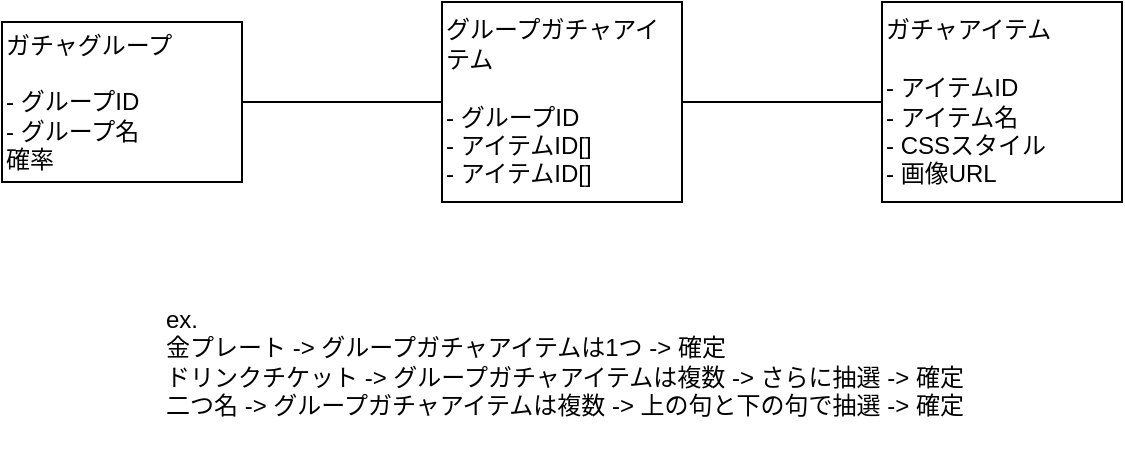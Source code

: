 <mxfile version="20.8.15" type="device" pages="11"><diagram id="6k0z0LtdKyUJB5cvUbca" name="DB"><mxGraphModel dx="885" dy="615" grid="1" gridSize="10" guides="1" tooltips="1" connect="1" arrows="1" fold="1" page="1" pageScale="1" pageWidth="827" pageHeight="1169" math="0" shadow="0"><root><mxCell id="0"/><mxCell id="1" parent="0"/><mxCell id="LB8KzUB8VXp9dsu02vbM-8" style="edgeStyle=orthogonalEdgeStyle;rounded=0;orthogonalLoop=1;jettySize=auto;html=1;endArrow=none;endFill=0;" edge="1" parent="1" source="LB8KzUB8VXp9dsu02vbM-5" target="LB8KzUB8VXp9dsu02vbM-6"><mxGeometry relative="1" as="geometry"/></mxCell><mxCell id="LB8KzUB8VXp9dsu02vbM-5" value="ガチャグループ&lt;br&gt;&lt;br&gt;- グループID&lt;br&gt;- グループ名&lt;br&gt;&lt;div style=&quot;&quot;&gt;&lt;span style=&quot;background-color: initial;&quot;&gt;確率&lt;/span&gt;&lt;/div&gt;" style="rounded=0;whiteSpace=wrap;html=1;align=left;" vertex="1" parent="1"><mxGeometry x="150" y="180" width="120" height="80" as="geometry"/></mxCell><mxCell id="LB8KzUB8VXp9dsu02vbM-9" style="edgeStyle=orthogonalEdgeStyle;rounded=0;orthogonalLoop=1;jettySize=auto;html=1;endArrow=none;endFill=0;" edge="1" parent="1" source="LB8KzUB8VXp9dsu02vbM-6" target="LB8KzUB8VXp9dsu02vbM-7"><mxGeometry relative="1" as="geometry"/></mxCell><mxCell id="LB8KzUB8VXp9dsu02vbM-6" value="グループガチャアイテム&lt;br&gt;&lt;br&gt;- グループID&lt;br&gt;- アイテムID[]&lt;br&gt;- アイテムID[]" style="rounded=0;whiteSpace=wrap;html=1;align=left;" vertex="1" parent="1"><mxGeometry x="370" y="170" width="120" height="100" as="geometry"/></mxCell><mxCell id="LB8KzUB8VXp9dsu02vbM-7" value="ガチャアイテム&lt;br&gt;&lt;br&gt;- アイテムID&lt;br&gt;- アイテム名&lt;br&gt;- CSSスタイル&lt;br&gt;- 画像URL" style="rounded=0;whiteSpace=wrap;html=1;align=left;" vertex="1" parent="1"><mxGeometry x="590" y="170" width="120" height="100" as="geometry"/></mxCell><mxCell id="LB8KzUB8VXp9dsu02vbM-10" value="ex. &lt;br&gt;金プレート -&amp;gt; グループガチャアイテムは1つ -&amp;gt; 確定&lt;br&gt;ドリンクチケット -&amp;gt; グループガチャアイテムは複数 -&amp;gt; さらに抽選 -&amp;gt; 確定&lt;br&gt;二つ名 -&amp;gt; グループガチャアイテムは複数 -&amp;gt; 上の句と下の句で抽選 -&amp;gt; 確定" style="text;html=1;strokeColor=none;fillColor=none;align=left;verticalAlign=middle;whiteSpace=wrap;rounded=0;" vertex="1" parent="1"><mxGeometry x="230" y="300" width="450" height="100" as="geometry"/></mxCell></root></mxGraphModel></diagram><diagram id="XWp6MGt95ReRCfYqYjzS" name="gold"><mxGraphModel dx="885" dy="615" grid="1" gridSize="10" guides="1" tooltips="1" connect="1" arrows="1" fold="1" page="1" pageScale="1" pageWidth="827" pageHeight="1169" math="0" shadow="0"><root><mxCell id="0"/><mxCell id="1" parent="0"/><mxCell id="1O87enwX8H9A1aGz8aln-1" value="" style="group" parent="1" vertex="1" connectable="0"><mxGeometry x="270" y="110" width="190" height="190" as="geometry"/></mxCell><mxCell id="1O87enwX8H9A1aGz8aln-2" value="" style="ellipse;whiteSpace=wrap;html=1;aspect=fixed;fillColor=#fff2cc;strokeColor=#d6b656;gradientColor=#ffd966;" parent="1O87enwX8H9A1aGz8aln-1" vertex="1"><mxGeometry width="190" height="190" as="geometry"/></mxCell><mxCell id="1O87enwX8H9A1aGz8aln-3" value="" style="ellipse;whiteSpace=wrap;html=1;fillColor=#fff2cc;strokeColor=#d6b656;gradientColor=#ffd966;" parent="1O87enwX8H9A1aGz8aln-1" vertex="1"><mxGeometry y="70" width="190" height="47.5" as="geometry"/></mxCell><mxCell id="1O87enwX8H9A1aGz8aln-4" value="" style="shape=cross;whiteSpace=wrap;html=1;rotation=45;fillColor=#fff2cc;strokeColor=#d6b656;" parent="1O87enwX8H9A1aGz8aln-1" vertex="1"><mxGeometry x="55" y="37.5" width="80" height="80" as="geometry"/></mxCell></root></mxGraphModel></diagram><diagram id="lGsL9giuVpwTiS2bFU5e" name="silver"><mxGraphModel dx="885" dy="615" grid="1" gridSize="10" guides="1" tooltips="1" connect="1" arrows="1" fold="1" page="1" pageScale="1" pageWidth="827" pageHeight="1169" math="0" shadow="0"><root><mxCell id="0"/><mxCell id="1" parent="0"/><mxCell id="yTnHVASEyhjobV1FgWb5-1" value="" style="group" vertex="1" connectable="0" parent="1"><mxGeometry x="270" y="110" width="190" height="190" as="geometry"/></mxCell><mxCell id="yTnHVASEyhjobV1FgWb5-2" value="" style="ellipse;whiteSpace=wrap;html=1;aspect=fixed;fillColor=#f5f5f5;strokeColor=#666666;gradientColor=#b3b3b3;" vertex="1" parent="yTnHVASEyhjobV1FgWb5-1"><mxGeometry width="190" height="190" as="geometry"/></mxCell><mxCell id="yTnHVASEyhjobV1FgWb5-3" value="" style="ellipse;whiteSpace=wrap;html=1;fillColor=#f5f5f5;strokeColor=#666666;gradientColor=#b3b3b3;" vertex="1" parent="yTnHVASEyhjobV1FgWb5-1"><mxGeometry y="70" width="190" height="47.5" as="geometry"/></mxCell><mxCell id="yTnHVASEyhjobV1FgWb5-4" value="" style="shape=cross;whiteSpace=wrap;html=1;rotation=45;fillColor=#f5f5f5;strokeColor=#666666;fontColor=#333333;" vertex="1" parent="yTnHVASEyhjobV1FgWb5-1"><mxGeometry x="55" y="37.5" width="80" height="80" as="geometry"/></mxCell></root></mxGraphModel></diagram><diagram id="CKwYreUDkkmWpArTMo3f" name="bronze"><mxGraphModel dx="885" dy="615" grid="1" gridSize="10" guides="1" tooltips="1" connect="1" arrows="1" fold="1" page="1" pageScale="1" pageWidth="827" pageHeight="1169" math="0" shadow="0"><root><mxCell id="0"/><mxCell id="1" parent="0"/><mxCell id="yiZKxfj44F3wkr2aCdyd-1" value="" style="group" vertex="1" connectable="0" parent="1"><mxGeometry x="330" y="330" width="190" height="190" as="geometry"/></mxCell><mxCell id="yiZKxfj44F3wkr2aCdyd-2" value="" style="ellipse;whiteSpace=wrap;html=1;aspect=fixed;fillColor=#CC6600;strokeColor=#d6b656;" vertex="1" parent="yiZKxfj44F3wkr2aCdyd-1"><mxGeometry width="190" height="190" as="geometry"/></mxCell><mxCell id="yiZKxfj44F3wkr2aCdyd-3" value="" style="ellipse;whiteSpace=wrap;html=1;fillColor=#D16900;strokeColor=#6c8ebf;" vertex="1" parent="yiZKxfj44F3wkr2aCdyd-1"><mxGeometry y="72.5" width="190" height="45" as="geometry"/></mxCell><mxCell id="yiZKxfj44F3wkr2aCdyd-4" value="" style="shape=cross;whiteSpace=wrap;html=1;rotation=45;fillColor=#FFB366;strokeColor=#10739e;" vertex="1" parent="yiZKxfj44F3wkr2aCdyd-1"><mxGeometry x="55" y="37.5" width="80" height="80" as="geometry"/></mxCell></root></mxGraphModel></diagram><diagram id="rjqoV1BqjY0svaJ3a4wY" name="blue"><mxGraphModel dx="885" dy="615" grid="1" gridSize="10" guides="1" tooltips="1" connect="1" arrows="1" fold="1" page="1" pageScale="1" pageWidth="827" pageHeight="1169" math="0" shadow="0"><root><mxCell id="0"/><mxCell id="1" parent="0"/><mxCell id="4o-ZfHazoST5xRrGy3NY-5" value="" style="group" parent="1" vertex="1" connectable="0"><mxGeometry x="330" y="330" width="190" height="190" as="geometry"/></mxCell><mxCell id="4o-ZfHazoST5xRrGy3NY-2" value="" style="ellipse;whiteSpace=wrap;html=1;aspect=fixed;fillColor=#dae8fc;strokeColor=#6c8ebf;" parent="4o-ZfHazoST5xRrGy3NY-5" vertex="1"><mxGeometry width="190" height="190" as="geometry"/></mxCell><mxCell id="4o-ZfHazoST5xRrGy3NY-1" value="" style="ellipse;whiteSpace=wrap;html=1;fillColor=#dae8fc;strokeColor=#6c8ebf;" parent="4o-ZfHazoST5xRrGy3NY-5" vertex="1"><mxGeometry y="72.5" width="190" height="45" as="geometry"/></mxCell><mxCell id="4o-ZfHazoST5xRrGy3NY-4" value="" style="shape=cross;whiteSpace=wrap;html=1;rotation=45;fillColor=#b1ddf0;strokeColor=#10739e;" parent="4o-ZfHazoST5xRrGy3NY-5" vertex="1"><mxGeometry x="55" y="37.5" width="80" height="80" as="geometry"/></mxCell></root></mxGraphModel></diagram><diagram id="fC48v9V5CZhPpXk4-Rxh" name="violet"><mxGraphModel dx="885" dy="615" grid="1" gridSize="10" guides="1" tooltips="1" connect="1" arrows="1" fold="1" page="1" pageScale="1" pageWidth="827" pageHeight="1169" math="0" shadow="0"><root><mxCell id="0"/><mxCell id="1" parent="0"/><mxCell id="veD5484kFTMhpOpkEVMW-1" value="" style="group" vertex="1" connectable="0" parent="1"><mxGeometry x="330" y="330" width="190" height="190" as="geometry"/></mxCell><mxCell id="veD5484kFTMhpOpkEVMW-2" value="" style="ellipse;whiteSpace=wrap;html=1;aspect=fixed;fillColor=#d0cee2;strokeColor=#56517e;" vertex="1" parent="veD5484kFTMhpOpkEVMW-1"><mxGeometry width="190" height="190" as="geometry"/></mxCell><mxCell id="veD5484kFTMhpOpkEVMW-3" value="" style="ellipse;whiteSpace=wrap;html=1;fillColor=#d0cee2;strokeColor=#56517e;" vertex="1" parent="veD5484kFTMhpOpkEVMW-1"><mxGeometry y="72.5" width="190" height="45" as="geometry"/></mxCell><mxCell id="veD5484kFTMhpOpkEVMW-4" value="" style="shape=cross;whiteSpace=wrap;html=1;rotation=45;fillColor=#e1d5e7;strokeColor=#9673a6;" vertex="1" parent="veD5484kFTMhpOpkEVMW-1"><mxGeometry x="55" y="37.5" width="80" height="80" as="geometry"/></mxCell></root></mxGraphModel></diagram><diagram id="aSIvXRFUzzWETJZab6ju" name="pink"><mxGraphModel dx="885" dy="615" grid="1" gridSize="10" guides="1" tooltips="1" connect="1" arrows="1" fold="1" page="1" pageScale="1" pageWidth="827" pageHeight="1169" math="0" shadow="0"><root><mxCell id="0"/><mxCell id="1" parent="0"/><mxCell id="ZcRUER8boNoaMdfAQjKu-1" value="" style="group" vertex="1" connectable="0" parent="1"><mxGeometry x="330" y="330" width="190" height="190" as="geometry"/></mxCell><mxCell id="ZcRUER8boNoaMdfAQjKu-2" value="" style="ellipse;whiteSpace=wrap;html=1;aspect=fixed;fillColor=#fad9d5;strokeColor=#ae4132;" vertex="1" parent="ZcRUER8boNoaMdfAQjKu-1"><mxGeometry width="190" height="190" as="geometry"/></mxCell><mxCell id="ZcRUER8boNoaMdfAQjKu-3" value="" style="ellipse;whiteSpace=wrap;html=1;fillColor=#fad9d5;strokeColor=#ae4132;" vertex="1" parent="ZcRUER8boNoaMdfAQjKu-1"><mxGeometry y="72.5" width="190" height="45" as="geometry"/></mxCell><mxCell id="ZcRUER8boNoaMdfAQjKu-4" value="" style="shape=cross;whiteSpace=wrap;html=1;rotation=45;fillColor=#ffcccc;strokeColor=#36393d;" vertex="1" parent="ZcRUER8boNoaMdfAQjKu-1"><mxGeometry x="55" y="37.5" width="80" height="80" as="geometry"/></mxCell></root></mxGraphModel></diagram><diagram id="frNSnTapbKEbRqevmbv5" name="capsule-system"><mxGraphModel dx="885" dy="615" grid="1" gridSize="10" guides="1" tooltips="1" connect="1" arrows="1" fold="1" page="1" pageScale="1" pageWidth="827" pageHeight="1169" math="0" shadow="0"><root><mxCell id="0"/><mxCell id="1" parent="0"/><mxCell id="g0guIx9Qh-haPzPM0cXB-3" value="" style="shape=cube;whiteSpace=wrap;html=1;boundedLbl=1;backgroundOutline=1;darkOpacity=0.05;darkOpacity2=0.1;rotation=0;shadow=1;fillColor=#f5f5f5;fontColor=#333333;strokeColor=#666666;" parent="1" vertex="1"><mxGeometry x="350" y="310" width="180" height="150" as="geometry"/></mxCell><mxCell id="g0guIx9Qh-haPzPM0cXB-4" value="" style="rounded=1;whiteSpace=wrap;html=1;fillColor=#e3c800;strokeColor=#B09500;fontColor=#000000;" parent="1" vertex="1"><mxGeometry x="390" y="340" width="120" height="40" as="geometry"/></mxCell><mxCell id="g0guIx9Qh-haPzPM0cXB-6" value="" style="ellipse;whiteSpace=wrap;html=1;shadow=1;fillColor=#f5f5f5;fontColor=#333333;strokeColor=#666666;" parent="1" vertex="1"><mxGeometry x="292.5" y="40" width="295" height="280" as="geometry"/></mxCell><mxCell id="g0guIx9Qh-haPzPM0cXB-2" value="" style="ellipse;whiteSpace=wrap;html=1;aspect=fixed;shadow=1;strokeColor=none;rotation=0;fillColor=#f5f5f5;fontColor=#333333;" parent="1" vertex="1"><mxGeometry x="310" y="60" width="260" height="260" as="geometry"/></mxCell><mxCell id="g0guIx9Qh-haPzPM0cXB-7" value="" style="ellipse;whiteSpace=wrap;html=1;aspect=fixed;shadow=1;fillColor=#f5f5f5;gradientColor=#b3b3b3;strokeColor=#666666;" parent="1" vertex="1"><mxGeometry x="430" y="420" width="40" height="40" as="geometry"/></mxCell><mxCell id="g0guIx9Qh-haPzPM0cXB-8" value="" style="ellipse;whiteSpace=wrap;html=1;aspect=fixed;shadow=0;strokeColor=#CCCCCC;fillColor=none;" parent="1" vertex="1"><mxGeometry x="350" y="120" width="40" height="40" as="geometry"/></mxCell><mxCell id="g0guIx9Qh-haPzPM0cXB-9" value="" style="ellipse;whiteSpace=wrap;html=1;aspect=fixed;shadow=0;strokeColor=#CCCCCC;fillColor=none;" parent="1" vertex="1"><mxGeometry x="380" y="150" width="40" height="40" as="geometry"/></mxCell><mxCell id="g0guIx9Qh-haPzPM0cXB-10" value="" style="ellipse;whiteSpace=wrap;html=1;aspect=fixed;shadow=0;strokeColor=#CCCCCC;fillColor=none;" parent="1" vertex="1"><mxGeometry x="410" y="120" width="40" height="40" as="geometry"/></mxCell><mxCell id="g0guIx9Qh-haPzPM0cXB-11" value="" style="ellipse;whiteSpace=wrap;html=1;aspect=fixed;shadow=0;strokeColor=#CCCCCC;fillColor=none;" parent="1" vertex="1"><mxGeometry x="450" y="130" width="40" height="40" as="geometry"/></mxCell><mxCell id="g0guIx9Qh-haPzPM0cXB-12" value="" style="ellipse;whiteSpace=wrap;html=1;aspect=fixed;shadow=0;strokeColor=#CCCCCC;fillColor=none;" parent="1" vertex="1"><mxGeometry x="340" y="180" width="40" height="40" as="geometry"/></mxCell><mxCell id="g0guIx9Qh-haPzPM0cXB-13" value="" style="ellipse;whiteSpace=wrap;html=1;aspect=fixed;shadow=0;strokeColor=#CCCCCC;fillColor=none;" parent="1" vertex="1"><mxGeometry x="400" y="190" width="40" height="40" as="geometry"/></mxCell><mxCell id="g0guIx9Qh-haPzPM0cXB-14" value="" style="ellipse;whiteSpace=wrap;html=1;aspect=fixed;shadow=0;strokeColor=#CCCCCC;fillColor=none;" parent="1" vertex="1"><mxGeometry x="450" y="180" width="40" height="40" as="geometry"/></mxCell><mxCell id="g0guIx9Qh-haPzPM0cXB-15" value="" style="ellipse;whiteSpace=wrap;html=1;aspect=fixed;shadow=0;strokeColor=#CCCCCC;fillColor=none;" parent="1" vertex="1"><mxGeometry x="430" y="230" width="40" height="40" as="geometry"/></mxCell><mxCell id="g0guIx9Qh-haPzPM0cXB-16" value="" style="ellipse;whiteSpace=wrap;html=1;aspect=fixed;shadow=0;strokeColor=#CCCCCC;fillColor=none;" parent="1" vertex="1"><mxGeometry x="374" y="220" width="40" height="40" as="geometry"/></mxCell><mxCell id="g0guIx9Qh-haPzPM0cXB-17" value="" style="ellipse;whiteSpace=wrap;html=1;aspect=fixed;shadow=0;strokeColor=#CCCCCC;fillColor=none;" parent="1" vertex="1"><mxGeometry x="480" y="210" width="40" height="40" as="geometry"/></mxCell><mxCell id="g0guIx9Qh-haPzPM0cXB-18" value="" style="ellipse;whiteSpace=wrap;html=1;aspect=fixed;shadow=0;strokeColor=#CCCCCC;fillColor=none;" parent="1" vertex="1"><mxGeometry x="500" y="170" width="40" height="40" as="geometry"/></mxCell><mxCell id="g0guIx9Qh-haPzPM0cXB-19" value="" style="ellipse;whiteSpace=wrap;html=1;aspect=fixed;shadow=0;strokeColor=#CCCCCC;fillColor=none;" parent="1" vertex="1"><mxGeometry x="490" y="120" width="40" height="40" as="geometry"/></mxCell><mxCell id="g0guIx9Qh-haPzPM0cXB-20" value="" style="ellipse;whiteSpace=wrap;html=1;aspect=fixed;shadow=0;strokeColor=#CCCCCC;fillColor=none;" parent="1" vertex="1"><mxGeometry x="470" y="80" width="40" height="40" as="geometry"/></mxCell><mxCell id="g0guIx9Qh-haPzPM0cXB-21" value="" style="ellipse;whiteSpace=wrap;html=1;aspect=fixed;shadow=0;strokeColor=#CCCCCC;fillColor=none;" parent="1" vertex="1"><mxGeometry x="370" y="80" width="40" height="40" as="geometry"/></mxCell><mxCell id="g0guIx9Qh-haPzPM0cXB-22" value="" style="ellipse;whiteSpace=wrap;html=1;aspect=fixed;shadow=0;strokeColor=#CCCCCC;fillColor=none;" parent="1" vertex="1"><mxGeometry x="420" y="80" width="40" height="40" as="geometry"/></mxCell></root></mxGraphModel></diagram><diagram id="m3NwgbQZKI16jDIMOSJP" name="squid"><mxGraphModel dx="230" dy="160" grid="1" gridSize="10" guides="1" tooltips="1" connect="1" arrows="1" fold="1" page="1" pageScale="1" pageWidth="827" pageHeight="1169" math="0" shadow="0"><root><mxCell id="0"/><mxCell id="1" parent="0"/><mxCell id="c6ARWcNag-lNKMZMulwV-1" value="" style="group" parent="1" vertex="1" connectable="0"><mxGeometry x="294" y="160" width="120" height="122.5" as="geometry"/></mxCell><mxCell id="FeKGqe71uQqFXrTjhOtO-1" value="" style="triangle;whiteSpace=wrap;html=1;fillColor=#F2F200;rotation=-90;strokeColor=none;fontColor=#ffffff;container=0;" parent="c6ARWcNag-lNKMZMulwV-1" vertex="1"><mxGeometry x="25" y="-25" width="70" height="120" as="geometry"/></mxCell><mxCell id="FeKGqe71uQqFXrTjhOtO-2" value="" style="rounded=1;whiteSpace=wrap;html=1;fillColor=#F2F200;rotation=-90;strokeColor=none;fontColor=#ffffff;container=0;" parent="c6ARWcNag-lNKMZMulwV-1" vertex="1"><mxGeometry x="36" y="52.98" width="50" height="70" as="geometry"/></mxCell><mxCell id="FeKGqe71uQqFXrTjhOtO-3" value="" style="rounded=1;whiteSpace=wrap;html=1;fillColor=#F2F200;rotation=-90;strokeColor=none;fontColor=#ffffff;container=0;" parent="c6ARWcNag-lNKMZMulwV-1" vertex="1"><mxGeometry x="23.5" y="105" width="20" height="15" as="geometry"/></mxCell><mxCell id="FeKGqe71uQqFXrTjhOtO-5" value="" style="rounded=1;whiteSpace=wrap;html=1;fillColor=#F2F200;rotation=-90;strokeColor=none;fontColor=#ffffff;container=0;" parent="c6ARWcNag-lNKMZMulwV-1" vertex="1"><mxGeometry x="78.5" y="105" width="20" height="15" as="geometry"/></mxCell><mxCell id="FeKGqe71uQqFXrTjhOtO-7" value="" style="rounded=1;whiteSpace=wrap;html=1;fillColor=#F2F200;rotation=-90;strokeColor=none;fontColor=#ffffff;container=0;" parent="c6ARWcNag-lNKMZMulwV-1" vertex="1"><mxGeometry x="60.19" y="105" width="20" height="15" as="geometry"/></mxCell><mxCell id="FeKGqe71uQqFXrTjhOtO-8" value="" style="rounded=1;whiteSpace=wrap;html=1;fillColor=#F2F200;rotation=-90;strokeColor=none;fontColor=#ffffff;container=0;" parent="c6ARWcNag-lNKMZMulwV-1" vertex="1"><mxGeometry x="41.7" y="105" width="20" height="15" as="geometry"/></mxCell><mxCell id="FeKGqe71uQqFXrTjhOtO-9" value="" style="ellipse;whiteSpace=wrap;html=1;rotation=90;container=0;" parent="c6ARWcNag-lNKMZMulwV-1" vertex="1"><mxGeometry x="61.49" y="52.98" width="31" height="29" as="geometry"/></mxCell><mxCell id="FeKGqe71uQqFXrTjhOtO-10" value="" style="ellipse;whiteSpace=wrap;html=1;rotation=90;container=0;" parent="c6ARWcNag-lNKMZMulwV-1" vertex="1"><mxGeometry x="30.49" y="52.98" width="31" height="29" as="geometry"/></mxCell><mxCell id="FeKGqe71uQqFXrTjhOtO-11" value="" style="ellipse;whiteSpace=wrap;html=1;aspect=fixed;fillColor=#333333;container=0;" parent="c6ARWcNag-lNKMZMulwV-1" vertex="1"><mxGeometry x="64.99" y="56.25" width="16" height="16" as="geometry"/></mxCell><mxCell id="FeKGqe71uQqFXrTjhOtO-12" value="" style="ellipse;whiteSpace=wrap;html=1;aspect=fixed;fillColor=#333333;container=0;" parent="c6ARWcNag-lNKMZMulwV-1" vertex="1"><mxGeometry x="42.19" y="56.25" width="16" height="16" as="geometry"/></mxCell></root></mxGraphModel></diagram><diagram id="usMbrqfgOCgkokWfYSIB" name="octpus"><mxGraphModel dx="478" dy="332" grid="1" gridSize="10" guides="1" tooltips="1" connect="1" arrows="1" fold="1" page="1" pageScale="1" pageWidth="827" pageHeight="1169" math="0" shadow="0"><root><mxCell id="0"/><mxCell id="1" parent="0"/><mxCell id="Cv9bTnEGll3VvtbOnZ8l-2" value="" style="ellipse;whiteSpace=wrap;html=1;fillColor=#6a00ff;strokeColor=none;fontColor=#ffffff;" parent="1" vertex="1"><mxGeometry x="470" y="200" width="100" height="90" as="geometry"/></mxCell><mxCell id="Cv9bTnEGll3VvtbOnZ8l-3" value="" style="ellipse;whiteSpace=wrap;html=1;fillColor=#6a00ff;strokeColor=none;fontColor=#ffffff;" parent="1" vertex="1"><mxGeometry x="460" y="260" width="50" height="30" as="geometry"/></mxCell><mxCell id="Cv9bTnEGll3VvtbOnZ8l-4" value="" style="ellipse;whiteSpace=wrap;html=1;fillColor=#6a00ff;strokeColor=none;fontColor=#ffffff;rotation=-90;" parent="1" vertex="1"><mxGeometry x="480" y="260" width="50" height="30" as="geometry"/></mxCell><mxCell id="Cv9bTnEGll3VvtbOnZ8l-5" value="" style="ellipse;whiteSpace=wrap;html=1;fillColor=#6a00ff;strokeColor=none;fontColor=#ffffff;rotation=-90;" parent="1" vertex="1"><mxGeometry x="510" y="260" width="50" height="30" as="geometry"/></mxCell><mxCell id="Cv9bTnEGll3VvtbOnZ8l-6" value="" style="ellipse;whiteSpace=wrap;html=1;fillColor=#6a00ff;strokeColor=none;fontColor=#ffffff;rotation=0;" parent="1" vertex="1"><mxGeometry x="530" y="260" width="50" height="30" as="geometry"/></mxCell><mxCell id="eVSjMKU7sUPo8KH3v-ye-1" value="" style="ellipse;whiteSpace=wrap;html=1;rotation=90;container=0;" parent="1" vertex="1"><mxGeometry x="520" y="230.5" width="31" height="29" as="geometry"/></mxCell><mxCell id="eVSjMKU7sUPo8KH3v-ye-2" value="" style="ellipse;whiteSpace=wrap;html=1;rotation=90;container=0;" parent="1" vertex="1"><mxGeometry x="489" y="230.5" width="31" height="29" as="geometry"/></mxCell><mxCell id="eVSjMKU7sUPo8KH3v-ye-3" value="" style="ellipse;whiteSpace=wrap;html=1;aspect=fixed;fillColor=#333333;container=0;" parent="1" vertex="1"><mxGeometry x="523.5" y="233.77" width="16" height="16" as="geometry"/></mxCell><mxCell id="eVSjMKU7sUPo8KH3v-ye-4" value="" style="ellipse;whiteSpace=wrap;html=1;aspect=fixed;fillColor=#333333;container=0;" parent="1" vertex="1"><mxGeometry x="500.7" y="233.77" width="16" height="16" as="geometry"/></mxCell></root></mxGraphModel></diagram><diagram id="QB3M6GfYnl5YMvyWWD5f" name="arrow"><mxGraphModel dx="885" dy="615" grid="1" gridSize="10" guides="1" tooltips="1" connect="1" arrows="1" fold="1" page="1" pageScale="1" pageWidth="827" pageHeight="1169" math="0" shadow="0"><root><mxCell id="0"/><mxCell id="1" parent="0"/><mxCell id="OgbXhGtyIItQnoKsQlqG-12" value="" style="group;rotation=90;" parent="1" vertex="1" connectable="0"><mxGeometry x="294" y="160" width="120" height="120.17" as="geometry"/></mxCell><mxCell id="OgbXhGtyIItQnoKsQlqG-2" value="" style="triangle;whiteSpace=wrap;html=1;fillColor=#333333;rotation=0;strokeColor=none;fontColor=#ffffff;container=0;" parent="OgbXhGtyIItQnoKsQlqG-12" vertex="1"><mxGeometry x="50" width="70" height="120" as="geometry"/></mxCell><mxCell id="OgbXhGtyIItQnoKsQlqG-3" value="" style="rounded=1;whiteSpace=wrap;html=1;fillColor=#333333;rotation=0;strokeColor=none;fontColor=#ffffff;container=0;" parent="OgbXhGtyIItQnoKsQlqG-12" vertex="1"><mxGeometry x="7" y="25" width="50" height="70" as="geometry"/></mxCell><mxCell id="OgbXhGtyIItQnoKsQlqG-4" value="" style="rounded=1;whiteSpace=wrap;html=1;fillColor=#333333;rotation=0;strokeColor=none;fontColor=#ffffff;container=0;" parent="OgbXhGtyIItQnoKsQlqG-12" vertex="1"><mxGeometry y="25" width="25" height="19" as="geometry"/></mxCell><mxCell id="OgbXhGtyIItQnoKsQlqG-5" value="" style="rounded=1;whiteSpace=wrap;html=1;fillColor=#333333;rotation=0;strokeColor=none;fontColor=#ffffff;container=0;" parent="OgbXhGtyIItQnoKsQlqG-12" vertex="1"><mxGeometry y="76" width="25" height="19" as="geometry"/></mxCell><mxCell id="OgbXhGtyIItQnoKsQlqG-6" value="" style="rounded=1;whiteSpace=wrap;html=1;fillColor=#333333;rotation=0;strokeColor=none;fontColor=#ffffff;container=0;" parent="OgbXhGtyIItQnoKsQlqG-12" vertex="1"><mxGeometry y="51" width="25" height="19" as="geometry"/></mxCell></root></mxGraphModel></diagram></mxfile>